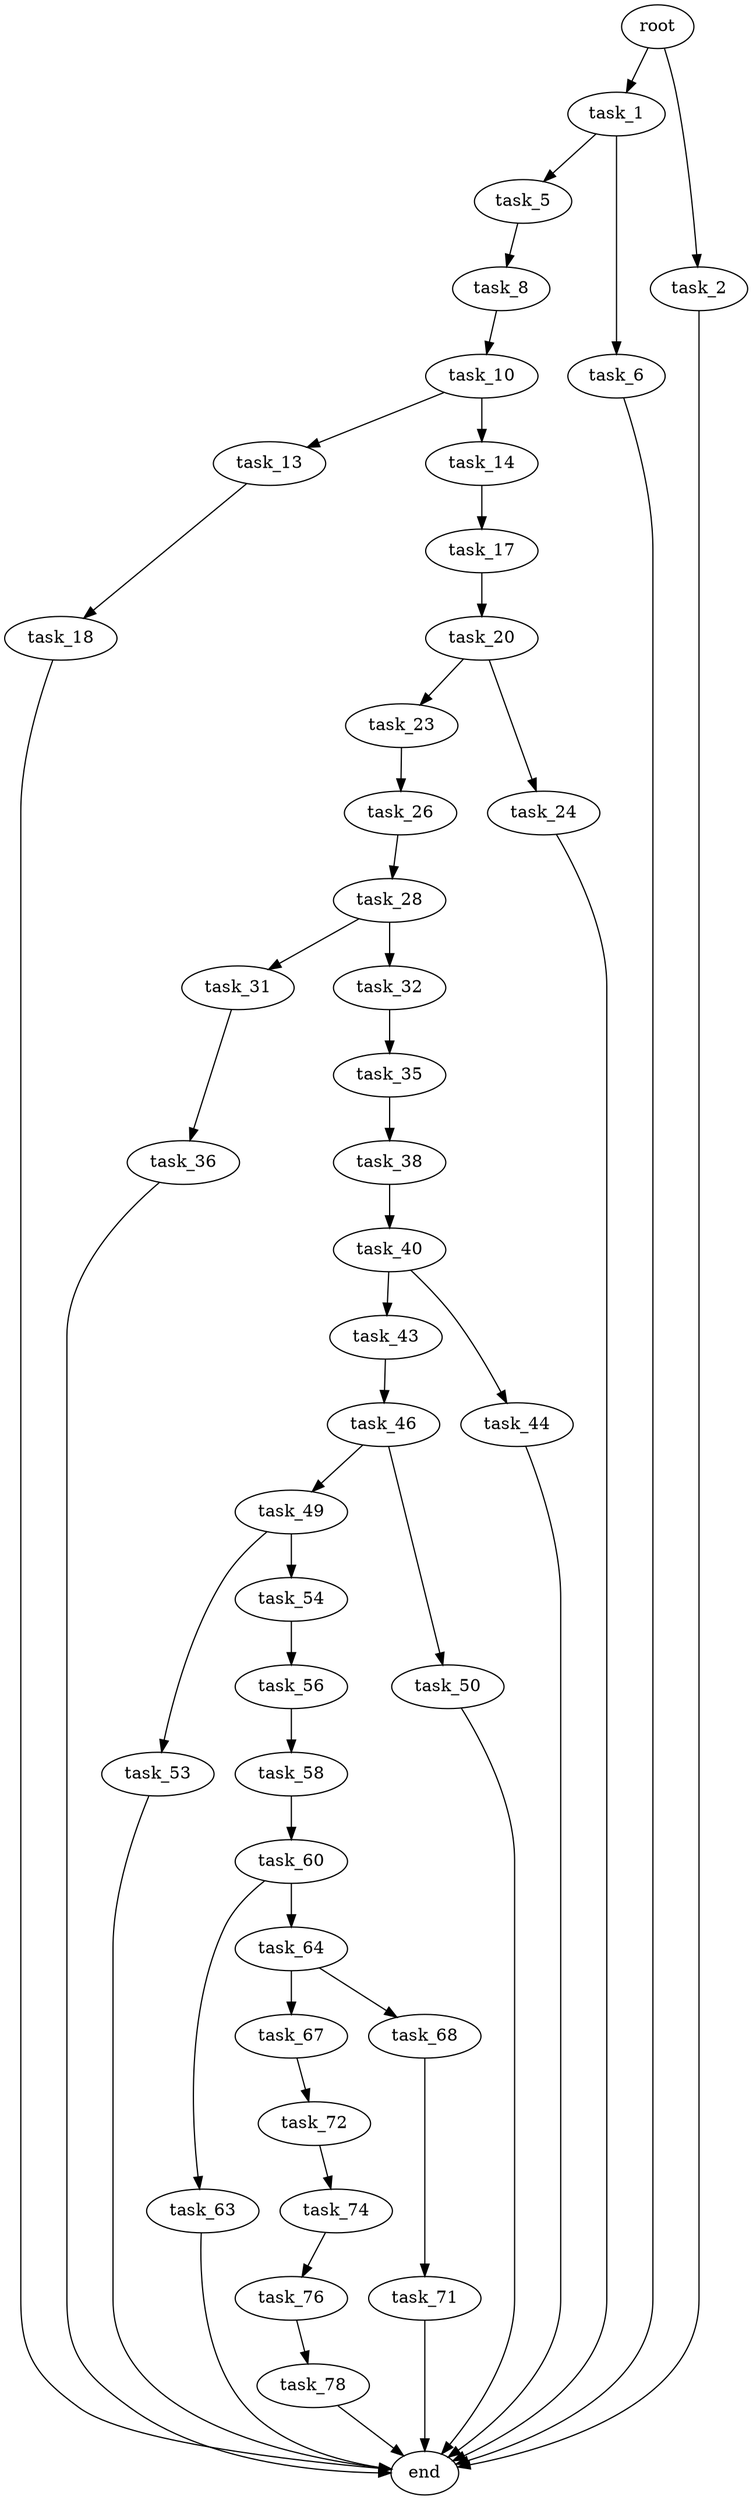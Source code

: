 digraph G {
  root [size="0.000000"];
  task_1 [size="168512341532.000000"];
  task_2 [size="7365634262.000000"];
  task_5 [size="904890736782.000000"];
  task_6 [size="549755813888.000000"];
  task_8 [size="782757789696.000000"];
  task_10 [size="782757789696.000000"];
  task_13 [size="1637974295.000000"];
  task_14 [size="24424268342.000000"];
  task_17 [size="8589934592.000000"];
  task_18 [size="220611164310.000000"];
  task_20 [size="369870983080.000000"];
  task_23 [size="38693455490.000000"];
  task_24 [size="28991029248.000000"];
  task_26 [size="1862493337.000000"];
  task_28 [size="782757789696.000000"];
  task_31 [size="8704741893.000000"];
  task_32 [size="231928233984.000000"];
  task_35 [size="2876993235.000000"];
  task_36 [size="148592939969.000000"];
  task_38 [size="3642116106.000000"];
  task_40 [size="277955283623.000000"];
  task_43 [size="37654754817.000000"];
  task_44 [size="537446486892.000000"];
  task_46 [size="50800397007.000000"];
  task_49 [size="68719476736.000000"];
  task_50 [size="174755208294.000000"];
  task_53 [size="11989100751.000000"];
  task_54 [size="68719476736.000000"];
  task_56 [size="33775395691.000000"];
  task_58 [size="8717308961.000000"];
  task_60 [size="231928233984.000000"];
  task_63 [size="11290463490.000000"];
  task_64 [size="13516036851.000000"];
  task_67 [size="173534037956.000000"];
  task_68 [size="370663321522.000000"];
  task_71 [size="4478477292.000000"];
  task_72 [size="231928233984.000000"];
  task_74 [size="28991029248.000000"];
  task_76 [size="134217728000.000000"];
  task_78 [size="10004570296.000000"];
  end [size="0.000000"];

  root -> task_1 [size="1.000000"];
  root -> task_2 [size="1.000000"];
  task_1 -> task_5 [size="301989888.000000"];
  task_1 -> task_6 [size="301989888.000000"];
  task_2 -> end [size="1.000000"];
  task_5 -> task_8 [size="679477248.000000"];
  task_6 -> end [size="1.000000"];
  task_8 -> task_10 [size="679477248.000000"];
  task_10 -> task_13 [size="679477248.000000"];
  task_10 -> task_14 [size="679477248.000000"];
  task_13 -> task_18 [size="33554432.000000"];
  task_14 -> task_17 [size="411041792.000000"];
  task_17 -> task_20 [size="33554432.000000"];
  task_18 -> end [size="1.000000"];
  task_20 -> task_23 [size="301989888.000000"];
  task_20 -> task_24 [size="301989888.000000"];
  task_23 -> task_26 [size="33554432.000000"];
  task_24 -> end [size="1.000000"];
  task_26 -> task_28 [size="75497472.000000"];
  task_28 -> task_31 [size="679477248.000000"];
  task_28 -> task_32 [size="679477248.000000"];
  task_31 -> task_36 [size="679477248.000000"];
  task_32 -> task_35 [size="301989888.000000"];
  task_35 -> task_38 [size="134217728.000000"];
  task_36 -> end [size="1.000000"];
  task_38 -> task_40 [size="75497472.000000"];
  task_40 -> task_43 [size="209715200.000000"];
  task_40 -> task_44 [size="209715200.000000"];
  task_43 -> task_46 [size="33554432.000000"];
  task_44 -> end [size="1.000000"];
  task_46 -> task_49 [size="209715200.000000"];
  task_46 -> task_50 [size="209715200.000000"];
  task_49 -> task_53 [size="134217728.000000"];
  task_49 -> task_54 [size="134217728.000000"];
  task_50 -> end [size="1.000000"];
  task_53 -> end [size="1.000000"];
  task_54 -> task_56 [size="134217728.000000"];
  task_56 -> task_58 [size="536870912.000000"];
  task_58 -> task_60 [size="536870912.000000"];
  task_60 -> task_63 [size="301989888.000000"];
  task_60 -> task_64 [size="301989888.000000"];
  task_63 -> end [size="1.000000"];
  task_64 -> task_67 [size="411041792.000000"];
  task_64 -> task_68 [size="411041792.000000"];
  task_67 -> task_72 [size="301989888.000000"];
  task_68 -> task_71 [size="679477248.000000"];
  task_71 -> end [size="1.000000"];
  task_72 -> task_74 [size="301989888.000000"];
  task_74 -> task_76 [size="75497472.000000"];
  task_76 -> task_78 [size="209715200.000000"];
  task_78 -> end [size="1.000000"];
}

